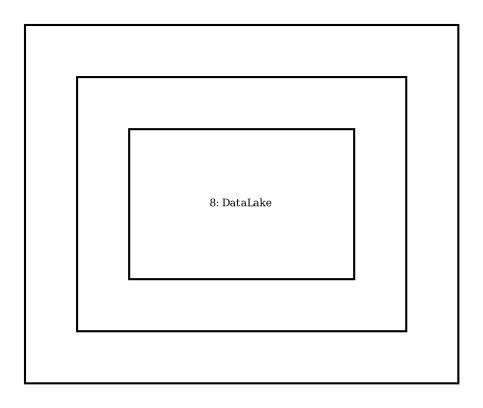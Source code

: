 digraph {
  compound=true
  graph [splines=polyline,rankdir=TB,ranksep=1.0,nodesep=1.0,fontsize=5]
  node [shape=box,fontsize=5]
  edge []

  subgraph cluster_enterprise {
    margin=25
    subgraph cluster_group_1 {
      margin=25
      8 [width=1.500000,height=1.000000,fixedsize=true,id=8,label="8: DataLake"]
    }
  }


}